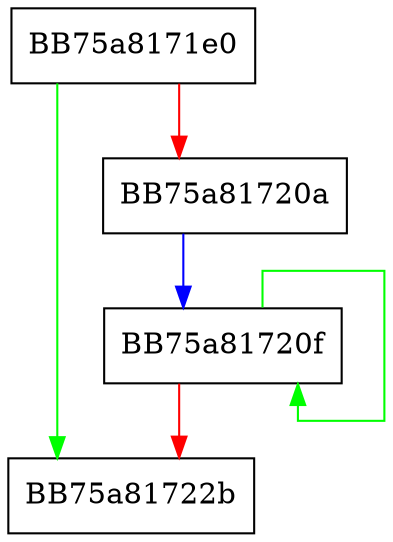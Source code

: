 digraph do_narrow {
  node [shape="box"];
  graph [splines=ortho];
  BB75a8171e0 -> BB75a81722b [color="green"];
  BB75a8171e0 -> BB75a81720a [color="red"];
  BB75a81720a -> BB75a81720f [color="blue"];
  BB75a81720f -> BB75a81720f [color="green"];
  BB75a81720f -> BB75a81722b [color="red"];
}